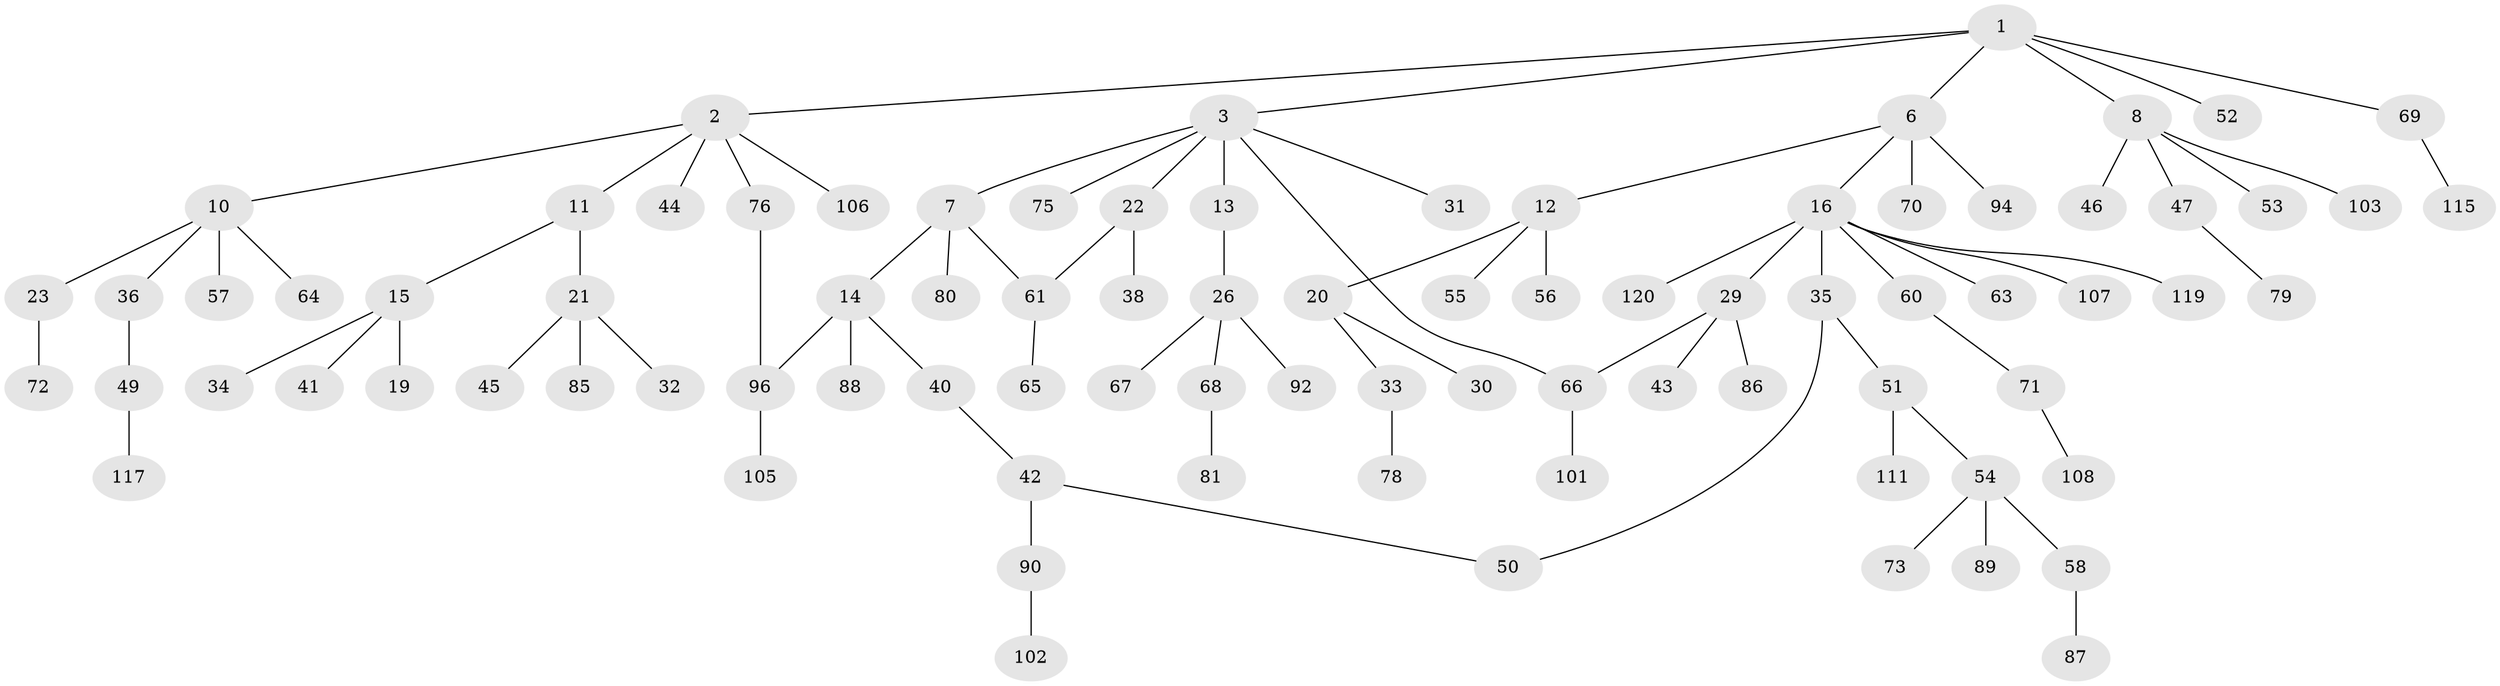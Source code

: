 // original degree distribution, {5: 0.05737704918032787, 3: 0.1557377049180328, 6: 0.00819672131147541, 2: 0.2459016393442623, 4: 0.05737704918032787, 7: 0.00819672131147541, 1: 0.4672131147540984}
// Generated by graph-tools (version 1.1) at 2025/41/03/06/25 10:41:29]
// undirected, 86 vertices, 89 edges
graph export_dot {
graph [start="1"]
  node [color=gray90,style=filled];
  1 [super="+4"];
  2 [super="+17"];
  3 [super="+5"];
  6 [super="+9"];
  7 [super="+116"];
  8 [super="+18"];
  10 [super="+28"];
  11;
  12 [super="+37"];
  13;
  14 [super="+27"];
  15 [super="+39"];
  16 [super="+25"];
  19 [super="+113"];
  20 [super="+104"];
  21 [super="+24"];
  22 [super="+98"];
  23;
  26 [super="+59"];
  29 [super="+122"];
  30 [super="+118"];
  31;
  32;
  33;
  34;
  35 [super="+48"];
  36;
  38;
  40;
  41;
  42 [super="+112"];
  43;
  44;
  45 [super="+121"];
  46;
  47;
  49 [super="+93"];
  50 [super="+91"];
  51 [super="+83"];
  52;
  53;
  54 [super="+62"];
  55;
  56;
  57 [super="+82"];
  58 [super="+74"];
  60;
  61;
  63;
  64;
  65;
  66 [super="+109"];
  67 [super="+84"];
  68 [super="+110"];
  69 [super="+77"];
  70;
  71 [super="+97"];
  72 [super="+95"];
  73;
  75;
  76 [super="+114"];
  78;
  79;
  80;
  81;
  85;
  86;
  87;
  88;
  89;
  90 [super="+100"];
  92;
  94;
  96 [super="+99"];
  101;
  102;
  103;
  105;
  106;
  107;
  108;
  111;
  115;
  117;
  119;
  120;
  1 -- 2;
  1 -- 3;
  1 -- 8;
  1 -- 52;
  1 -- 69;
  1 -- 6;
  2 -- 10;
  2 -- 11;
  2 -- 76;
  2 -- 44;
  2 -- 106;
  3 -- 66;
  3 -- 22;
  3 -- 7;
  3 -- 75;
  3 -- 13;
  3 -- 31;
  6 -- 94;
  6 -- 16;
  6 -- 70;
  6 -- 12;
  7 -- 14;
  7 -- 61;
  7 -- 80;
  8 -- 53;
  8 -- 103;
  8 -- 46;
  8 -- 47;
  10 -- 23;
  10 -- 36;
  10 -- 57;
  10 -- 64;
  11 -- 15;
  11 -- 21;
  12 -- 20;
  12 -- 56;
  12 -- 55;
  13 -- 26;
  14 -- 40;
  14 -- 88;
  14 -- 96;
  15 -- 19;
  15 -- 34;
  15 -- 41;
  16 -- 29;
  16 -- 35;
  16 -- 107;
  16 -- 119;
  16 -- 120;
  16 -- 60;
  16 -- 63;
  20 -- 30;
  20 -- 33;
  21 -- 32;
  21 -- 45;
  21 -- 85;
  22 -- 38;
  22 -- 61;
  23 -- 72;
  26 -- 68;
  26 -- 92;
  26 -- 67;
  29 -- 43;
  29 -- 66;
  29 -- 86;
  33 -- 78;
  35 -- 51;
  35 -- 50;
  36 -- 49;
  40 -- 42;
  42 -- 90;
  42 -- 50;
  47 -- 79;
  49 -- 117;
  51 -- 54;
  51 -- 111;
  54 -- 58;
  54 -- 73;
  54 -- 89;
  58 -- 87;
  60 -- 71;
  61 -- 65;
  66 -- 101;
  68 -- 81;
  69 -- 115;
  71 -- 108;
  76 -- 96;
  90 -- 102;
  96 -- 105;
}
